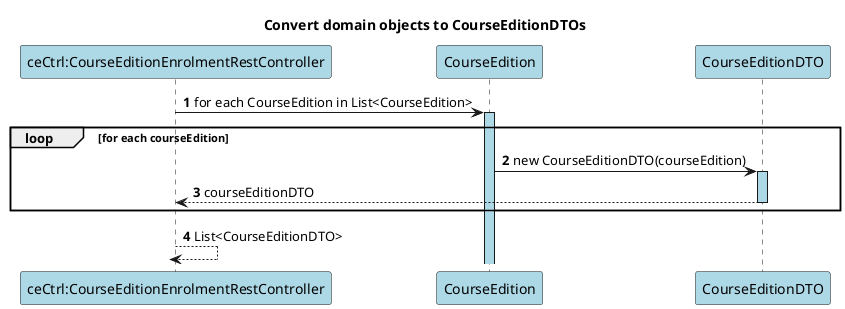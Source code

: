 @startuml

autonumber

title Convert domain objects to CourseEditionDTOs

participant "ceCtrl:CourseEditionEnrolmentRestController" as C #lightblue
participant "CourseEdition" as CE #lightblue
participant "CourseEditionDTO" as DTO #lightblue

C -> CE ++ #lightblue: for each CourseEdition in List<CourseEdition>
loop for each courseEdition
    CE -> DTO ++ #lightblue: new CourseEditionDTO(courseEdition)
    DTO --> C --: courseEditionDTO
end
C --> C --: List<CourseEditionDTO>

@enduml
